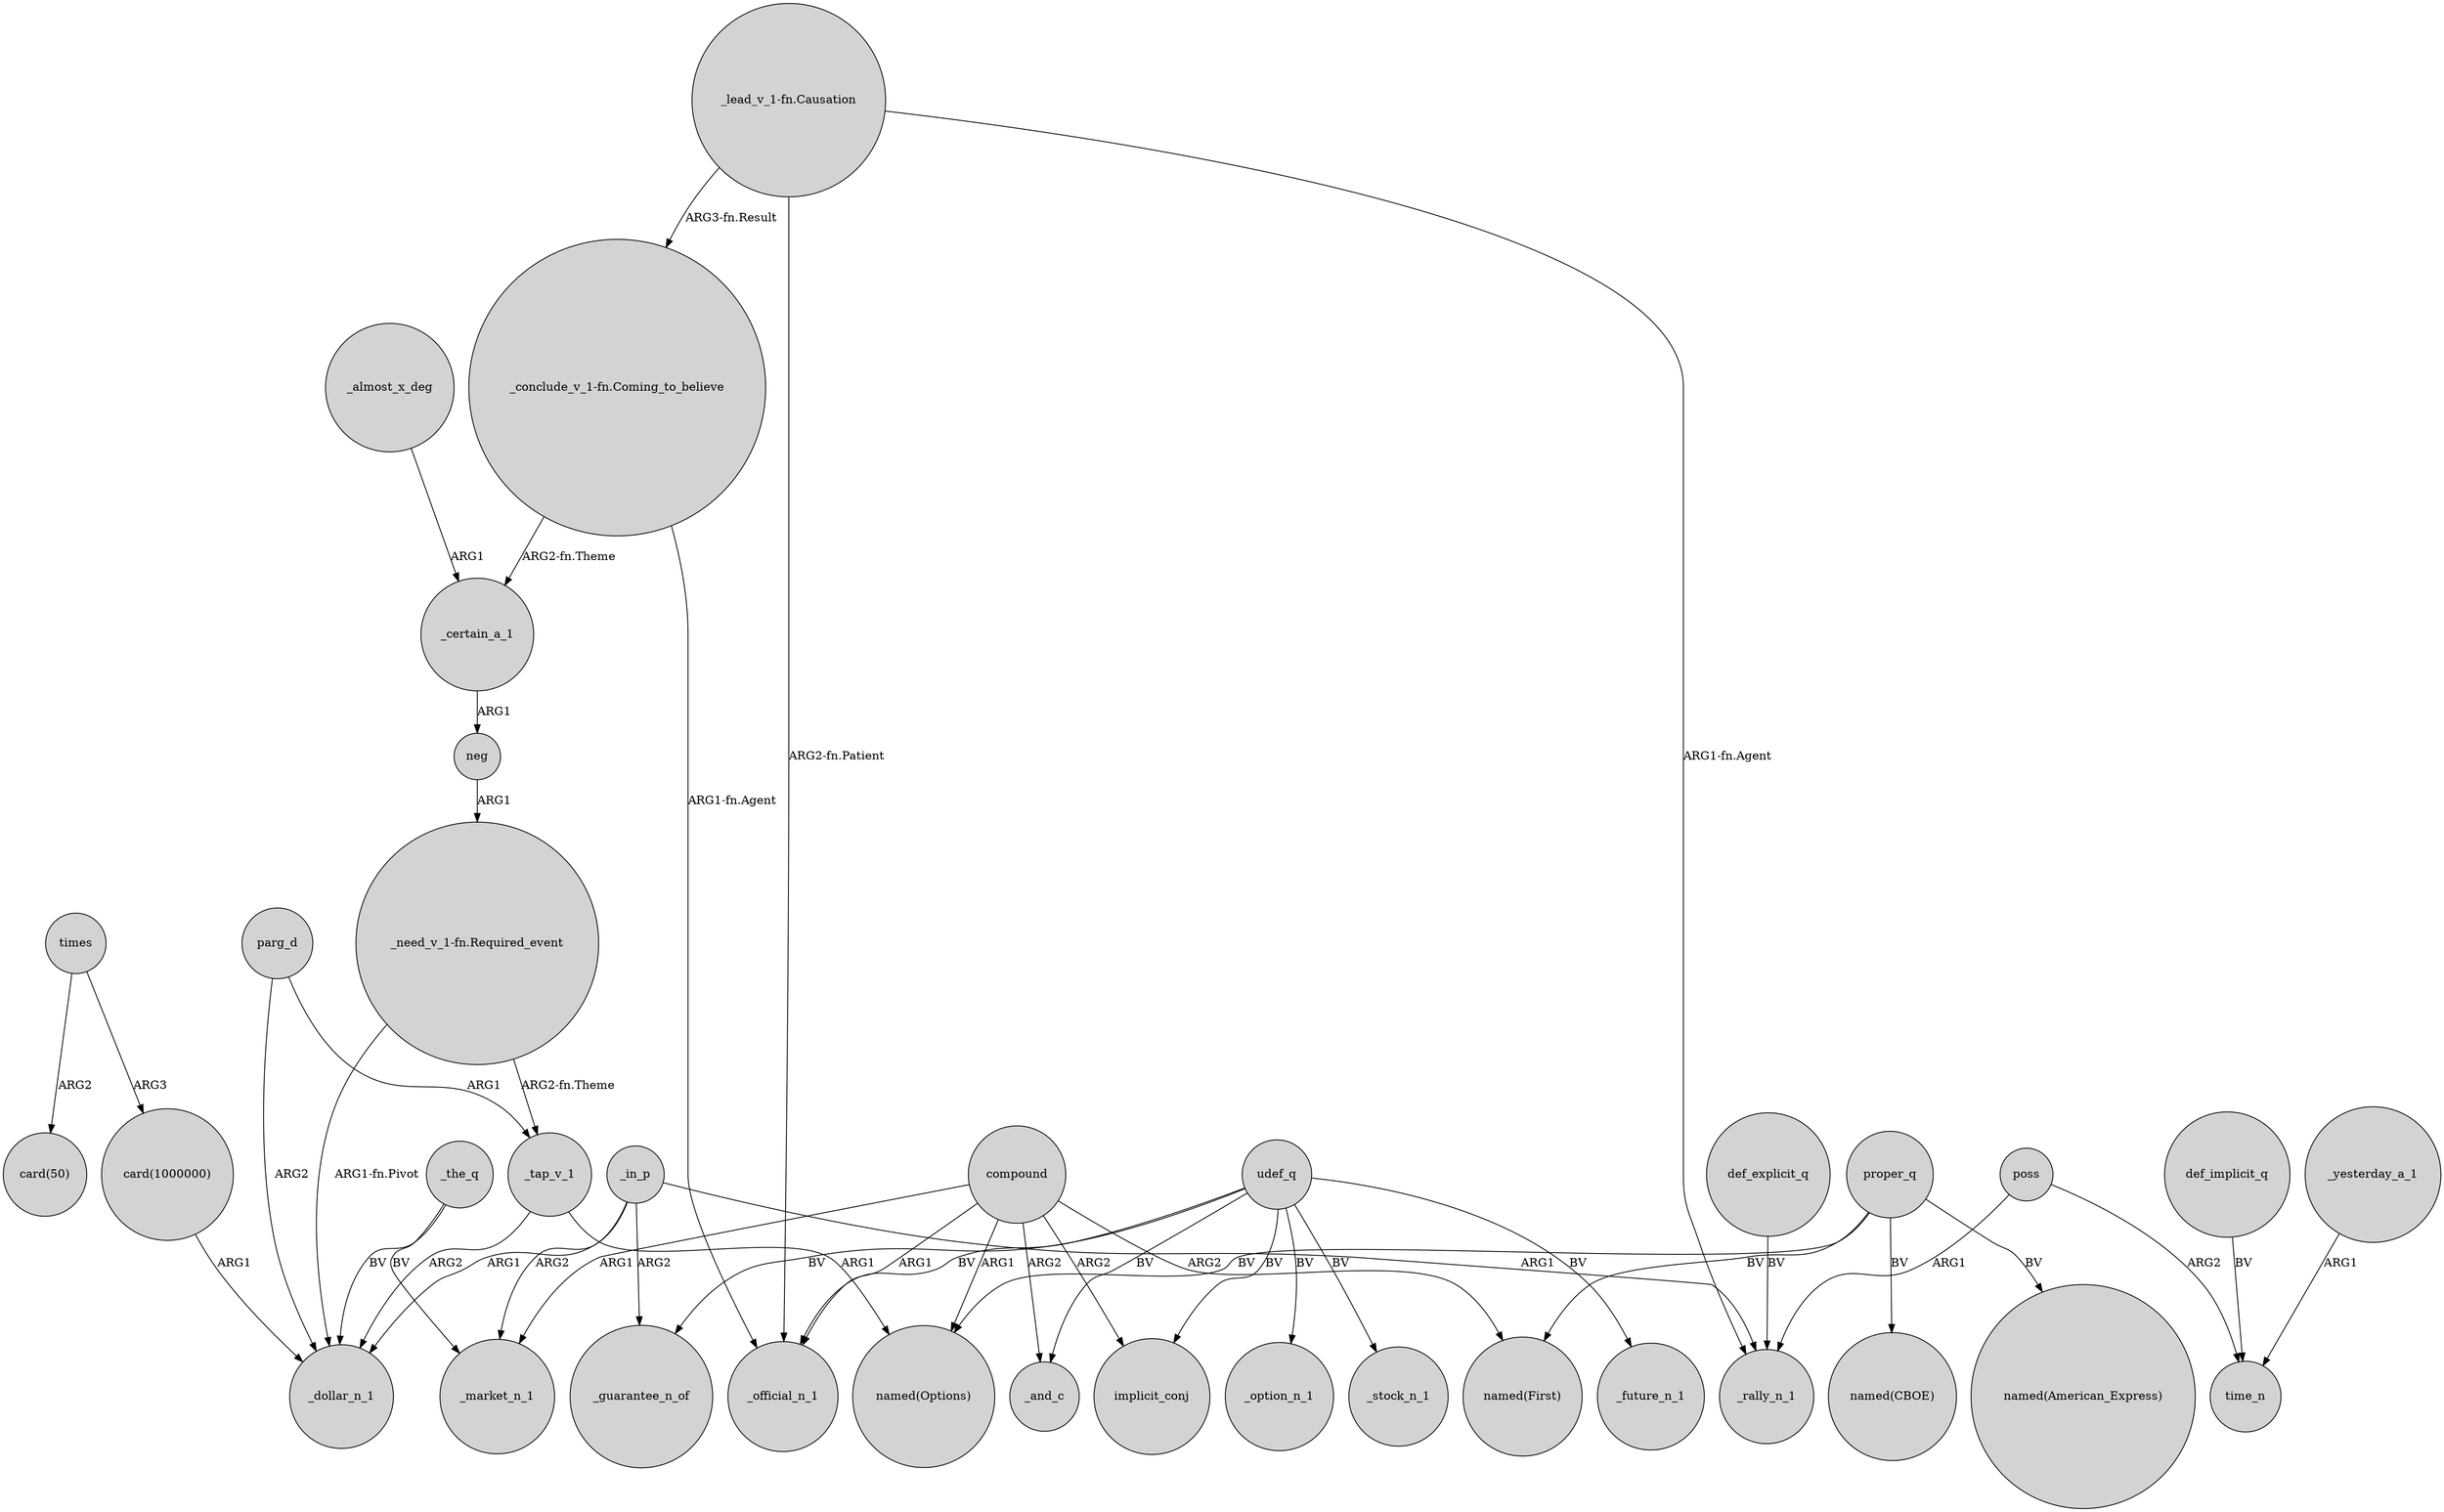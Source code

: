 digraph {
	node [shape=circle style=filled]
	times -> "card(50)" [label=ARG2]
	"_need_v_1-fn.Required_event" -> _dollar_n_1 [label="ARG1-fn.Pivot"]
	"card(1000000)" -> _dollar_n_1 [label=ARG1]
	_yesterday_a_1 -> time_n [label=ARG1]
	poss -> _rally_n_1 [label=ARG1]
	compound -> implicit_conj [label=ARG2]
	udef_q -> _option_n_1 [label=BV]
	_almost_x_deg -> _certain_a_1 [label=ARG1]
	"_lead_v_1-fn.Causation" -> _rally_n_1 [label="ARG1-fn.Agent"]
	"_conclude_v_1-fn.Coming_to_believe" -> _official_n_1 [label="ARG1-fn.Agent"]
	_the_q -> _dollar_n_1 [label=BV]
	udef_q -> _guarantee_n_of [label=BV]
	proper_q -> "named(First)" [label=BV]
	poss -> time_n [label=ARG2]
	neg -> "_need_v_1-fn.Required_event" [label=ARG1]
	_tap_v_1 -> "named(Options)" [label=ARG1]
	proper_q -> "named(CBOE)" [label=BV]
	compound -> "named(First)" [label=ARG2]
	udef_q -> implicit_conj [label=BV]
	def_explicit_q -> _rally_n_1 [label=BV]
	"_lead_v_1-fn.Causation" -> "_conclude_v_1-fn.Coming_to_believe" [label="ARG3-fn.Result"]
	compound -> _and_c [label=ARG2]
	udef_q -> _stock_n_1 [label=BV]
	udef_q -> _official_n_1 [label=BV]
	times -> "card(1000000)" [label=ARG3]
	parg_d -> _tap_v_1 [label=ARG1]
	udef_q -> _future_n_1 [label=BV]
	"_conclude_v_1-fn.Coming_to_believe" -> _certain_a_1 [label="ARG2-fn.Theme"]
	_in_p -> _rally_n_1 [label=ARG1]
	_in_p -> _guarantee_n_of [label=ARG2]
	_certain_a_1 -> neg [label=ARG1]
	compound -> "named(Options)" [label=ARG1]
	compound -> _official_n_1 [label=ARG1]
	parg_d -> _dollar_n_1 [label=ARG2]
	_in_p -> _market_n_1 [label=ARG2]
	_in_p -> _dollar_n_1 [label=ARG1]
	"_need_v_1-fn.Required_event" -> _tap_v_1 [label="ARG2-fn.Theme"]
	compound -> _market_n_1 [label=ARG1]
	_tap_v_1 -> _dollar_n_1 [label=ARG2]
	_the_q -> _market_n_1 [label=BV]
	udef_q -> _and_c [label=BV]
	proper_q -> "named(Options)" [label=BV]
	"_lead_v_1-fn.Causation" -> _official_n_1 [label="ARG2-fn.Patient"]
	def_implicit_q -> time_n [label=BV]
	proper_q -> "named(American_Express)" [label=BV]
}
